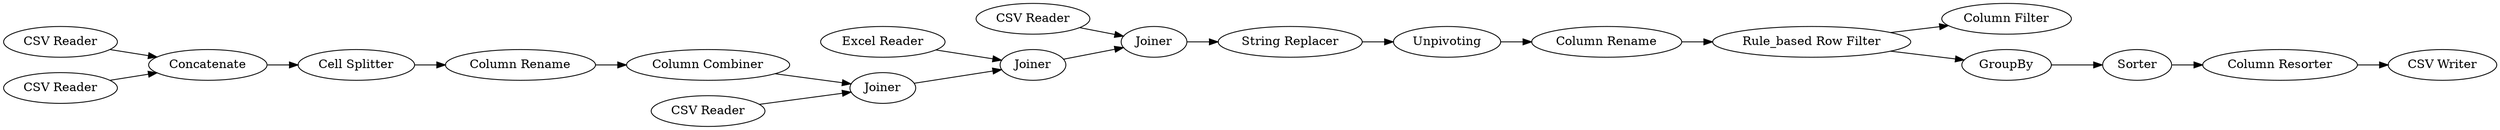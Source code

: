 digraph {
	"6224059791283546533_42" [label="Column Rename"]
	"6224059791283546533_40" [label="Excel Reader"]
	"6224059791283546533_53" [label="CSV Writer"]
	"6224059791283546533_49" [label=Joiner]
	"6224059791283546533_34" [label=Unpivoting]
	"6224059791283546533_33" [label=Joiner]
	"6224059791283546533_59" [label="CSV Reader"]
	"6224059791283546533_51" [label="Column Combiner"]
	"6224059791283546533_39" [label="CSV Reader"]
	"6224059791283546533_43" [label="Column Filter"]
	"6224059791283546533_38" [label="String Replacer"]
	"6224059791283546533_24" [label="Rule_based Row Filter"]
	"6224059791283546533_58" [label="CSV Reader"]
	"6224059791283546533_47" [label="CSV Reader"]
	"6224059791283546533_18" [label="Column Rename"]
	"6224059791283546533_22" [label=Joiner]
	"6224059791283546533_17" [label="Cell Splitter"]
	"6224059791283546533_15" [label=Concatenate]
	"6224059791283546533_44" [label=GroupBy]
	"6224059791283546533_45" [label="Column Resorter"]
	"6224059791283546533_46" [label=Sorter]
	"6224059791283546533_15" -> "6224059791283546533_17"
	"6224059791283546533_39" -> "6224059791283546533_33"
	"6224059791283546533_47" -> "6224059791283546533_49"
	"6224059791283546533_24" -> "6224059791283546533_43"
	"6224059791283546533_17" -> "6224059791283546533_18"
	"6224059791283546533_49" -> "6224059791283546533_22"
	"6224059791283546533_58" -> "6224059791283546533_15"
	"6224059791283546533_42" -> "6224059791283546533_24"
	"6224059791283546533_46" -> "6224059791283546533_45"
	"6224059791283546533_51" -> "6224059791283546533_49"
	"6224059791283546533_34" -> "6224059791283546533_42"
	"6224059791283546533_38" -> "6224059791283546533_34"
	"6224059791283546533_18" -> "6224059791283546533_51"
	"6224059791283546533_33" -> "6224059791283546533_38"
	"6224059791283546533_59" -> "6224059791283546533_15"
	"6224059791283546533_24" -> "6224059791283546533_44"
	"6224059791283546533_22" -> "6224059791283546533_33"
	"6224059791283546533_40" -> "6224059791283546533_22"
	"6224059791283546533_44" -> "6224059791283546533_46"
	"6224059791283546533_45" -> "6224059791283546533_53"
	rankdir=LR
}
